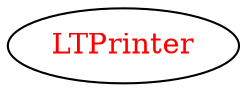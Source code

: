 digraph dependencyGraph {
 concentrate=true;
 ranksep="2.0";
 rankdir="LR"; 
 splines="ortho";
"LTPrinter" [fontcolor="red"];
}